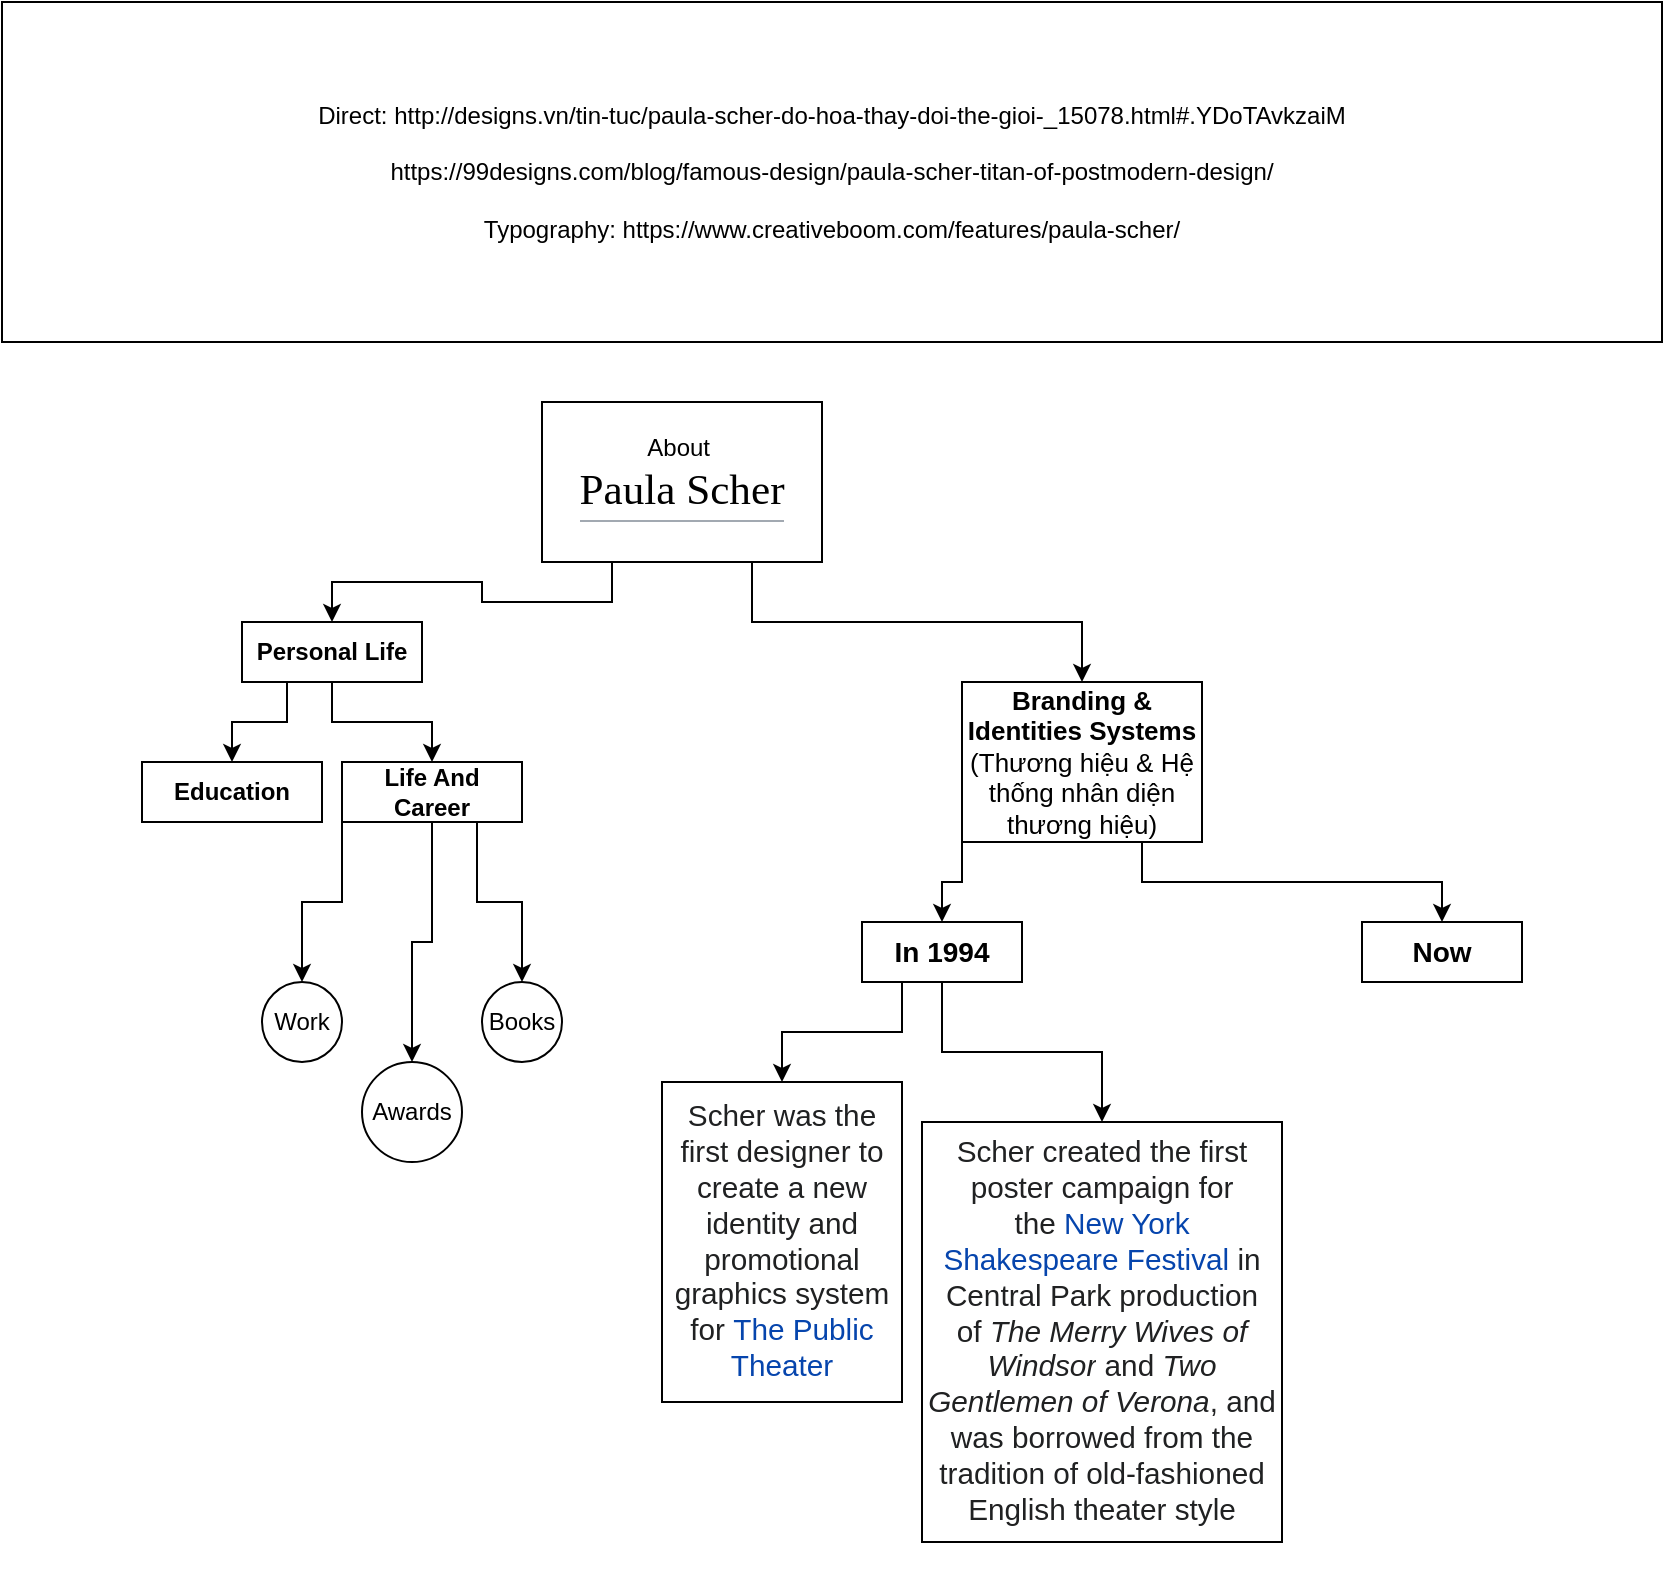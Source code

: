 <mxfile version="14.4.3" type="github">
  <diagram id="C5RBs43oDa-KdzZeNtuy" name="Page-1">
    <mxGraphModel dx="774" dy="778" grid="1" gridSize="10" guides="1" tooltips="1" connect="1" arrows="1" fold="1" page="1" pageScale="1" pageWidth="827" pageHeight="1169" math="0" shadow="0">
      <root>
        <mxCell id="WIyWlLk6GJQsqaUBKTNV-0" />
        <mxCell id="WIyWlLk6GJQsqaUBKTNV-1" parent="WIyWlLk6GJQsqaUBKTNV-0" />
        <mxCell id="FcO7wQIIchZVDiMjkEja-35" style="edgeStyle=orthogonalEdgeStyle;rounded=0;orthogonalLoop=1;jettySize=auto;html=1;exitX=0.25;exitY=1;exitDx=0;exitDy=0;entryX=0.5;entryY=0;entryDx=0;entryDy=0;" edge="1" parent="WIyWlLk6GJQsqaUBKTNV-1" source="FcO7wQIIchZVDiMjkEja-0" target="FcO7wQIIchZVDiMjkEja-15">
          <mxGeometry relative="1" as="geometry" />
        </mxCell>
        <mxCell id="FcO7wQIIchZVDiMjkEja-39" style="edgeStyle=orthogonalEdgeStyle;rounded=0;orthogonalLoop=1;jettySize=auto;html=1;exitX=0.75;exitY=1;exitDx=0;exitDy=0;" edge="1" parent="WIyWlLk6GJQsqaUBKTNV-1" source="FcO7wQIIchZVDiMjkEja-0" target="FcO7wQIIchZVDiMjkEja-13">
          <mxGeometry relative="1" as="geometry" />
        </mxCell>
        <mxCell id="FcO7wQIIchZVDiMjkEja-0" value="About&amp;nbsp;&lt;h1 id=&quot;firstHeading&quot; class=&quot;firstHeading&quot; style=&quot;margin: 0px 0px 0.25em ; padding: 0px ; overflow: visible ; border-bottom: 1px solid rgb(162 , 169 , 177) ; font-size: 1.8em ; font-weight: normal ; font-family: &amp;#34;linux libertine&amp;#34; , &amp;#34;georgia&amp;#34; , &amp;#34;times&amp;#34; , serif ; line-height: 1.3&quot;&gt;Paula Scher&lt;/h1&gt;" style="rounded=0;whiteSpace=wrap;html=1;" vertex="1" parent="WIyWlLk6GJQsqaUBKTNV-1">
          <mxGeometry x="270" y="200" width="140" height="80" as="geometry" />
        </mxCell>
        <mxCell id="FcO7wQIIchZVDiMjkEja-4" value="&lt;b&gt;Education&lt;/b&gt;" style="rounded=0;whiteSpace=wrap;html=1;" vertex="1" parent="WIyWlLk6GJQsqaUBKTNV-1">
          <mxGeometry x="70" y="380" width="90" height="30" as="geometry" />
        </mxCell>
        <mxCell id="FcO7wQIIchZVDiMjkEja-19" style="edgeStyle=orthogonalEdgeStyle;rounded=0;orthogonalLoop=1;jettySize=auto;html=1;exitX=0;exitY=1;exitDx=0;exitDy=0;entryX=0.5;entryY=0;entryDx=0;entryDy=0;" edge="1" parent="WIyWlLk6GJQsqaUBKTNV-1" source="FcO7wQIIchZVDiMjkEja-6" target="FcO7wQIIchZVDiMjkEja-11">
          <mxGeometry relative="1" as="geometry" />
        </mxCell>
        <mxCell id="FcO7wQIIchZVDiMjkEja-33" style="edgeStyle=orthogonalEdgeStyle;rounded=0;orthogonalLoop=1;jettySize=auto;html=1;exitX=0.75;exitY=1;exitDx=0;exitDy=0;" edge="1" parent="WIyWlLk6GJQsqaUBKTNV-1" source="FcO7wQIIchZVDiMjkEja-6" target="FcO7wQIIchZVDiMjkEja-21">
          <mxGeometry relative="1" as="geometry" />
        </mxCell>
        <mxCell id="FcO7wQIIchZVDiMjkEja-34" style="edgeStyle=orthogonalEdgeStyle;rounded=0;orthogonalLoop=1;jettySize=auto;html=1;exitX=0.5;exitY=1;exitDx=0;exitDy=0;" edge="1" parent="WIyWlLk6GJQsqaUBKTNV-1" source="FcO7wQIIchZVDiMjkEja-6" target="FcO7wQIIchZVDiMjkEja-17">
          <mxGeometry relative="1" as="geometry" />
        </mxCell>
        <mxCell id="FcO7wQIIchZVDiMjkEja-6" value="&lt;b&gt;Life And Career&lt;/b&gt;" style="rounded=0;whiteSpace=wrap;html=1;" vertex="1" parent="WIyWlLk6GJQsqaUBKTNV-1">
          <mxGeometry x="170" y="380" width="90" height="30" as="geometry" />
        </mxCell>
        <mxCell id="FcO7wQIIchZVDiMjkEja-11" value="Work" style="ellipse;whiteSpace=wrap;html=1;aspect=fixed;" vertex="1" parent="WIyWlLk6GJQsqaUBKTNV-1">
          <mxGeometry x="130" y="490" width="40" height="40" as="geometry" />
        </mxCell>
        <mxCell id="FcO7wQIIchZVDiMjkEja-28" style="edgeStyle=orthogonalEdgeStyle;rounded=0;orthogonalLoop=1;jettySize=auto;html=1;exitX=0;exitY=1;exitDx=0;exitDy=0;" edge="1" parent="WIyWlLk6GJQsqaUBKTNV-1" source="FcO7wQIIchZVDiMjkEja-13" target="FcO7wQIIchZVDiMjkEja-27">
          <mxGeometry relative="1" as="geometry" />
        </mxCell>
        <mxCell id="FcO7wQIIchZVDiMjkEja-42" style="edgeStyle=orthogonalEdgeStyle;rounded=0;orthogonalLoop=1;jettySize=auto;html=1;exitX=0.75;exitY=1;exitDx=0;exitDy=0;" edge="1" parent="WIyWlLk6GJQsqaUBKTNV-1" source="FcO7wQIIchZVDiMjkEja-13" target="FcO7wQIIchZVDiMjkEja-41">
          <mxGeometry relative="1" as="geometry" />
        </mxCell>
        <mxCell id="FcO7wQIIchZVDiMjkEja-13" value="&lt;font style=&quot;font-size: 13px&quot;&gt;&lt;b&gt;Branding &amp;amp; Identities Systems&lt;/b&gt;&lt;br&gt;(Thương hiệu &amp;amp; Hệ thống nhân diện thương hiệu)&lt;br&gt;&lt;/font&gt;" style="rounded=0;whiteSpace=wrap;html=1;" vertex="1" parent="WIyWlLk6GJQsqaUBKTNV-1">
          <mxGeometry x="480" y="340" width="120" height="80" as="geometry" />
        </mxCell>
        <mxCell id="FcO7wQIIchZVDiMjkEja-36" style="edgeStyle=orthogonalEdgeStyle;rounded=0;orthogonalLoop=1;jettySize=auto;html=1;exitX=0.5;exitY=1;exitDx=0;exitDy=0;" edge="1" parent="WIyWlLk6GJQsqaUBKTNV-1" source="FcO7wQIIchZVDiMjkEja-15" target="FcO7wQIIchZVDiMjkEja-6">
          <mxGeometry relative="1" as="geometry" />
        </mxCell>
        <mxCell id="FcO7wQIIchZVDiMjkEja-37" style="edgeStyle=orthogonalEdgeStyle;rounded=0;orthogonalLoop=1;jettySize=auto;html=1;exitX=0.25;exitY=1;exitDx=0;exitDy=0;entryX=0.5;entryY=0;entryDx=0;entryDy=0;" edge="1" parent="WIyWlLk6GJQsqaUBKTNV-1" source="FcO7wQIIchZVDiMjkEja-15" target="FcO7wQIIchZVDiMjkEja-4">
          <mxGeometry relative="1" as="geometry" />
        </mxCell>
        <mxCell id="FcO7wQIIchZVDiMjkEja-15" value="&lt;b&gt;Personal Life&lt;/b&gt;" style="rounded=0;whiteSpace=wrap;html=1;" vertex="1" parent="WIyWlLk6GJQsqaUBKTNV-1">
          <mxGeometry x="120" y="310" width="90" height="30" as="geometry" />
        </mxCell>
        <mxCell id="FcO7wQIIchZVDiMjkEja-17" value="Awards" style="ellipse;whiteSpace=wrap;html=1;aspect=fixed;" vertex="1" parent="WIyWlLk6GJQsqaUBKTNV-1">
          <mxGeometry x="180" y="530" width="50" height="50" as="geometry" />
        </mxCell>
        <mxCell id="FcO7wQIIchZVDiMjkEja-21" value="Books" style="ellipse;whiteSpace=wrap;html=1;aspect=fixed;" vertex="1" parent="WIyWlLk6GJQsqaUBKTNV-1">
          <mxGeometry x="240" y="490" width="40" height="40" as="geometry" />
        </mxCell>
        <mxCell id="FcO7wQIIchZVDiMjkEja-23" value="&lt;span style=&quot;color: rgb(32 , 33 , 34) ; font-family: sans-serif ; font-size: 14.875px ; font-style: normal ; letter-spacing: normal ; text-indent: 0px ; text-transform: none ; word-spacing: 0px ; background-color: rgb(255 , 255 , 255) ; display: inline ; float: none&quot;&gt;Scher was the first designer to create a new identity and promotional graphics system for&lt;span style=&quot;font-weight: 400&quot;&gt;&amp;nbsp;&lt;/span&gt;&lt;/span&gt;&lt;a href=&quot;https://en.wikipedia.org/wiki/The_Public_Theater&quot; title=&quot;&quot; style=&quot;text-decoration: none ; color: rgb(6 , 69 , 173) ; background: none rgb(255 , 255 , 255) ; font-family: sans-serif ; font-size: 14.875px ; font-style: normal ; font-weight: 400 ; letter-spacing: normal ; text-indent: 0px ; text-transform: none ; word-spacing: 0px&quot;&gt;The Public Theater&lt;/a&gt;" style="rounded=0;whiteSpace=wrap;html=1;" vertex="1" parent="WIyWlLk6GJQsqaUBKTNV-1">
          <mxGeometry x="330" y="540" width="120" height="160" as="geometry" />
        </mxCell>
        <mxCell id="FcO7wQIIchZVDiMjkEja-31" style="edgeStyle=orthogonalEdgeStyle;rounded=0;orthogonalLoop=1;jettySize=auto;html=1;exitX=0.5;exitY=1;exitDx=0;exitDy=0;entryX=0.5;entryY=0;entryDx=0;entryDy=0;" edge="1" parent="WIyWlLk6GJQsqaUBKTNV-1" source="FcO7wQIIchZVDiMjkEja-27" target="FcO7wQIIchZVDiMjkEja-30">
          <mxGeometry relative="1" as="geometry" />
        </mxCell>
        <mxCell id="FcO7wQIIchZVDiMjkEja-32" style="edgeStyle=orthogonalEdgeStyle;rounded=0;orthogonalLoop=1;jettySize=auto;html=1;exitX=0.25;exitY=1;exitDx=0;exitDy=0;entryX=0.5;entryY=0;entryDx=0;entryDy=0;" edge="1" parent="WIyWlLk6GJQsqaUBKTNV-1" source="FcO7wQIIchZVDiMjkEja-27" target="FcO7wQIIchZVDiMjkEja-23">
          <mxGeometry relative="1" as="geometry" />
        </mxCell>
        <mxCell id="FcO7wQIIchZVDiMjkEja-27" value="&lt;b&gt;&lt;font style=&quot;font-size: 14px&quot;&gt;In 1994&lt;/font&gt;&lt;/b&gt;" style="rounded=0;whiteSpace=wrap;html=1;" vertex="1" parent="WIyWlLk6GJQsqaUBKTNV-1">
          <mxGeometry x="430" y="460" width="80" height="30" as="geometry" />
        </mxCell>
        <mxCell id="FcO7wQIIchZVDiMjkEja-30" value="&#xa;&#xa;&lt;span style=&quot;color: rgb(32, 33, 34); font-family: sans-serif; font-size: 14.875px; font-style: normal; font-weight: 400; letter-spacing: normal; text-indent: 0px; text-transform: none; word-spacing: 0px; background-color: rgb(255, 255, 255); display: inline; float: none;&quot;&gt;Scher created the first poster campaign for the&lt;span&gt;&amp;nbsp;&lt;/span&gt;&lt;/span&gt;&lt;a href=&quot;https://en.wikipedia.org/wiki/New_York_Shakespeare_Festival&quot; class=&quot;mw-redirect&quot; title=&quot;New York Shakespeare Festival&quot; style=&quot;text-decoration: none; color: rgb(6, 69, 173); background: none rgb(255, 255, 255); font-family: sans-serif; font-size: 14.875px; font-style: normal; font-weight: 400; letter-spacing: normal; text-indent: 0px; text-transform: none; word-spacing: 0px;&quot;&gt;New York Shakespeare Festival&lt;/a&gt;&lt;span style=&quot;color: rgb(32, 33, 34); font-family: sans-serif; font-size: 14.875px; font-style: normal; font-weight: 400; letter-spacing: normal; text-indent: 0px; text-transform: none; word-spacing: 0px; background-color: rgb(255, 255, 255); display: inline; float: none;&quot;&gt;&lt;span&gt;&amp;nbsp;&lt;/span&gt;in Central Park production of&lt;span&gt;&amp;nbsp;&lt;/span&gt;&lt;/span&gt;&lt;i style=&quot;color: rgb(32, 33, 34); font-family: sans-serif; font-size: 14.875px; font-weight: 400; letter-spacing: normal; text-indent: 0px; text-transform: none; word-spacing: 0px; background-color: rgb(255, 255, 255);&quot;&gt;The Merry Wives of Windsor&lt;/i&gt;&lt;span style=&quot;color: rgb(32, 33, 34); font-family: sans-serif; font-size: 14.875px; font-style: normal; font-weight: 400; letter-spacing: normal; text-indent: 0px; text-transform: none; word-spacing: 0px; background-color: rgb(255, 255, 255); display: inline; float: none;&quot;&gt;&lt;span&gt;&amp;nbsp;&lt;/span&gt;and&lt;span&gt;&amp;nbsp;&lt;/span&gt;&lt;/span&gt;&lt;i style=&quot;color: rgb(32, 33, 34); font-family: sans-serif; font-size: 14.875px; font-weight: 400; letter-spacing: normal; text-indent: 0px; text-transform: none; word-spacing: 0px; background-color: rgb(255, 255, 255);&quot;&gt;Two Gentlemen of Verona&lt;/i&gt;&lt;span style=&quot;color: rgb(32, 33, 34); font-family: sans-serif; font-size: 14.875px; font-style: normal; font-weight: 400; letter-spacing: normal; text-indent: 0px; text-transform: none; word-spacing: 0px; background-color: rgb(255, 255, 255); display: inline; float: none;&quot;&gt;, and was borrowed from the tradition of old-fashioned English theater style&lt;/span&gt;&#xa;&#xa;" style="rounded=0;whiteSpace=wrap;html=1;" vertex="1" parent="WIyWlLk6GJQsqaUBKTNV-1">
          <mxGeometry x="460" y="560" width="180" height="210" as="geometry" />
        </mxCell>
        <mxCell id="FcO7wQIIchZVDiMjkEja-38" value="Direct:&amp;nbsp;http://designs.vn/tin-tuc/paula-scher-do-hoa-thay-doi-the-gioi-_15078.html#.YDoTAvkzaiM&lt;br&gt;&lt;br&gt;https://99designs.com/blog/famous-design/paula-scher-titan-of-postmodern-design/&lt;br&gt;&lt;br&gt;Typography:&amp;nbsp;https://www.creativeboom.com/features/paula-scher/" style="rounded=0;whiteSpace=wrap;html=1;" vertex="1" parent="WIyWlLk6GJQsqaUBKTNV-1">
          <mxGeometry width="830" height="170" as="geometry" />
        </mxCell>
        <mxCell id="FcO7wQIIchZVDiMjkEja-41" value="&lt;b&gt;&lt;font style=&quot;font-size: 14px&quot;&gt;Now&lt;/font&gt;&lt;/b&gt;" style="rounded=0;whiteSpace=wrap;html=1;" vertex="1" parent="WIyWlLk6GJQsqaUBKTNV-1">
          <mxGeometry x="680" y="460" width="80" height="30" as="geometry" />
        </mxCell>
      </root>
    </mxGraphModel>
  </diagram>
</mxfile>
